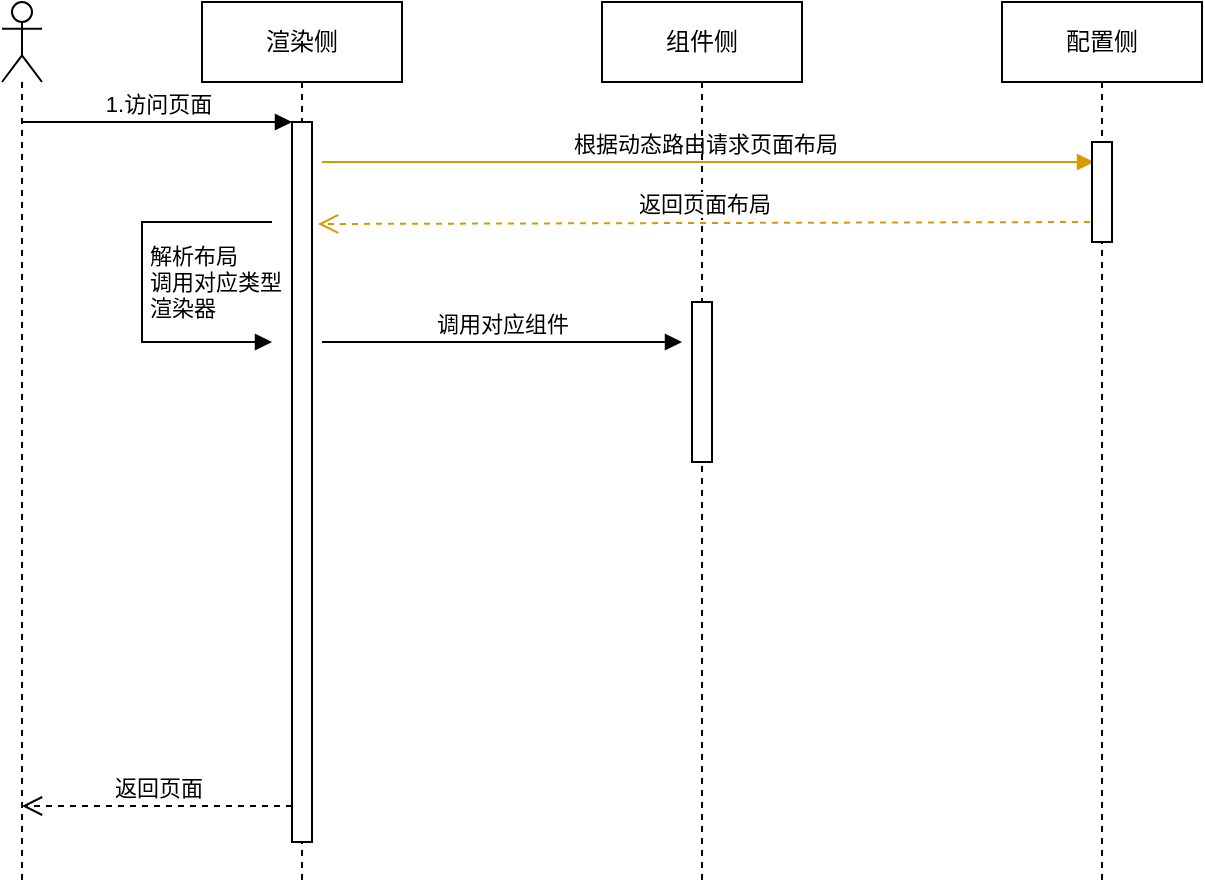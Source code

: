<mxfile version="15.0.6" type="github"><diagram id="JYy8qpWYQjiHHaf_0ouh" name="Page-1"><mxGraphModel dx="946" dy="621" grid="1" gridSize="10" guides="1" tooltips="1" connect="1" arrows="1" fold="1" page="1" pageScale="1" pageWidth="850" pageHeight="1100" math="0" shadow="0"><root><mxCell id="0"/><mxCell id="1" parent="0"/><mxCell id="G49e3AccV7yoDLofjGXc-14" value="" style="shape=umlLifeline;participant=umlActor;perimeter=lifelinePerimeter;whiteSpace=wrap;html=1;container=1;collapsible=0;recursiveResize=0;verticalAlign=top;spacingTop=36;outlineConnect=0;" vertex="1" parent="1"><mxGeometry x="50" y="40" width="20" height="440" as="geometry"/></mxCell><mxCell id="G49e3AccV7yoDLofjGXc-15" value="渲染侧" style="shape=umlLifeline;perimeter=lifelinePerimeter;whiteSpace=wrap;html=1;container=1;collapsible=0;recursiveResize=0;outlineConnect=0;" vertex="1" parent="1"><mxGeometry x="150" y="40" width="100" height="440" as="geometry"/></mxCell><mxCell id="G49e3AccV7yoDLofjGXc-33" value="" style="html=1;points=[];perimeter=orthogonalPerimeter;" vertex="1" parent="G49e3AccV7yoDLofjGXc-15"><mxGeometry x="45" y="60" width="10" height="360" as="geometry"/></mxCell><mxCell id="G49e3AccV7yoDLofjGXc-41" value="根据动态路由请求页面布局&amp;nbsp;" style="html=1;verticalAlign=bottom;endArrow=block;entryX=0.1;entryY=0.2;entryDx=0;entryDy=0;entryPerimeter=0;fillColor=#ffe6cc;strokeColor=#d79b00;" edge="1" parent="G49e3AccV7yoDLofjGXc-15" target="G49e3AccV7yoDLofjGXc-36"><mxGeometry width="80" relative="1" as="geometry"><mxPoint x="60" y="80" as="sourcePoint"/><mxPoint x="140" y="80" as="targetPoint"/></mxGeometry></mxCell><mxCell id="G49e3AccV7yoDLofjGXc-16" value="组件侧" style="shape=umlLifeline;perimeter=lifelinePerimeter;whiteSpace=wrap;html=1;container=1;collapsible=0;recursiveResize=0;outlineConnect=0;" vertex="1" parent="1"><mxGeometry x="350" y="40" width="100" height="440" as="geometry"/></mxCell><mxCell id="G49e3AccV7yoDLofjGXc-42" value="" style="html=1;points=[];perimeter=orthogonalPerimeter;" vertex="1" parent="G49e3AccV7yoDLofjGXc-16"><mxGeometry x="45" y="150" width="10" height="80" as="geometry"/></mxCell><mxCell id="G49e3AccV7yoDLofjGXc-17" value="配置侧" style="shape=umlLifeline;perimeter=lifelinePerimeter;whiteSpace=wrap;html=1;container=1;collapsible=0;recursiveResize=0;outlineConnect=0;" vertex="1" parent="1"><mxGeometry x="550" y="40" width="100" height="440" as="geometry"/></mxCell><mxCell id="G49e3AccV7yoDLofjGXc-35" value="返回页面" style="html=1;verticalAlign=bottom;endArrow=open;dashed=1;endSize=8;exitX=0;exitY=0.95;" edge="1" source="G49e3AccV7yoDLofjGXc-33" parent="1" target="G49e3AccV7yoDLofjGXc-14"><mxGeometry relative="1" as="geometry"><mxPoint x="125" y="176" as="targetPoint"/></mxGeometry></mxCell><mxCell id="G49e3AccV7yoDLofjGXc-34" value="1.访问页面" style="html=1;verticalAlign=bottom;endArrow=block;entryX=0;entryY=0;" edge="1" target="G49e3AccV7yoDLofjGXc-33" parent="1" source="G49e3AccV7yoDLofjGXc-14"><mxGeometry relative="1" as="geometry"><mxPoint x="125" y="100" as="sourcePoint"/></mxGeometry></mxCell><mxCell id="G49e3AccV7yoDLofjGXc-36" value="" style="html=1;points=[];perimeter=orthogonalPerimeter;" vertex="1" parent="1"><mxGeometry x="595" y="110" width="10" height="50" as="geometry"/></mxCell><mxCell id="G49e3AccV7yoDLofjGXc-38" value="返回页面布局" style="html=1;verticalAlign=bottom;endArrow=open;dashed=1;endSize=8;fillColor=#ffe6cc;strokeColor=#d79b00;exitX=-0.1;exitY=0.8;exitDx=0;exitDy=0;exitPerimeter=0;" edge="1" source="G49e3AccV7yoDLofjGXc-36" parent="1"><mxGeometry relative="1" as="geometry"><mxPoint x="208" y="151" as="targetPoint"/><mxPoint x="580" y="151" as="sourcePoint"/></mxGeometry></mxCell><mxCell id="G49e3AccV7yoDLofjGXc-44" value="调用对应组件" style="html=1;verticalAlign=bottom;endArrow=block;" edge="1" parent="1"><mxGeometry width="80" relative="1" as="geometry"><mxPoint x="210" y="210" as="sourcePoint"/><mxPoint x="390" y="210" as="targetPoint"/></mxGeometry></mxCell><mxCell id="G49e3AccV7yoDLofjGXc-48" value="解析布局&lt;br&gt;调用对应类型&lt;br&gt;渲染器" style="edgeStyle=orthogonalEdgeStyle;html=1;align=left;spacingLeft=2;endArrow=block;rounded=0;" edge="1" parent="1"><mxGeometry relative="1" as="geometry"><mxPoint x="185" y="150" as="sourcePoint"/><Array as="points"><mxPoint x="120" y="150"/><mxPoint x="120" y="210"/></Array><mxPoint x="185" y="210" as="targetPoint"/></mxGeometry></mxCell></root></mxGraphModel></diagram></mxfile>